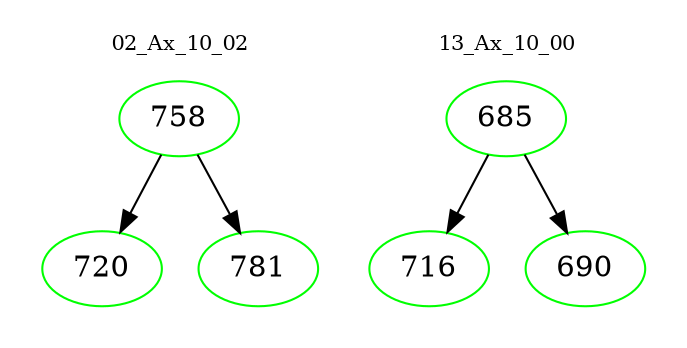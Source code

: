digraph{
subgraph cluster_0 {
color = white
label = "02_Ax_10_02";
fontsize=10;
T0_758 [label="758", color="green"]
T0_758 -> T0_720 [color="black"]
T0_720 [label="720", color="green"]
T0_758 -> T0_781 [color="black"]
T0_781 [label="781", color="green"]
}
subgraph cluster_1 {
color = white
label = "13_Ax_10_00";
fontsize=10;
T1_685 [label="685", color="green"]
T1_685 -> T1_716 [color="black"]
T1_716 [label="716", color="green"]
T1_685 -> T1_690 [color="black"]
T1_690 [label="690", color="green"]
}
}
